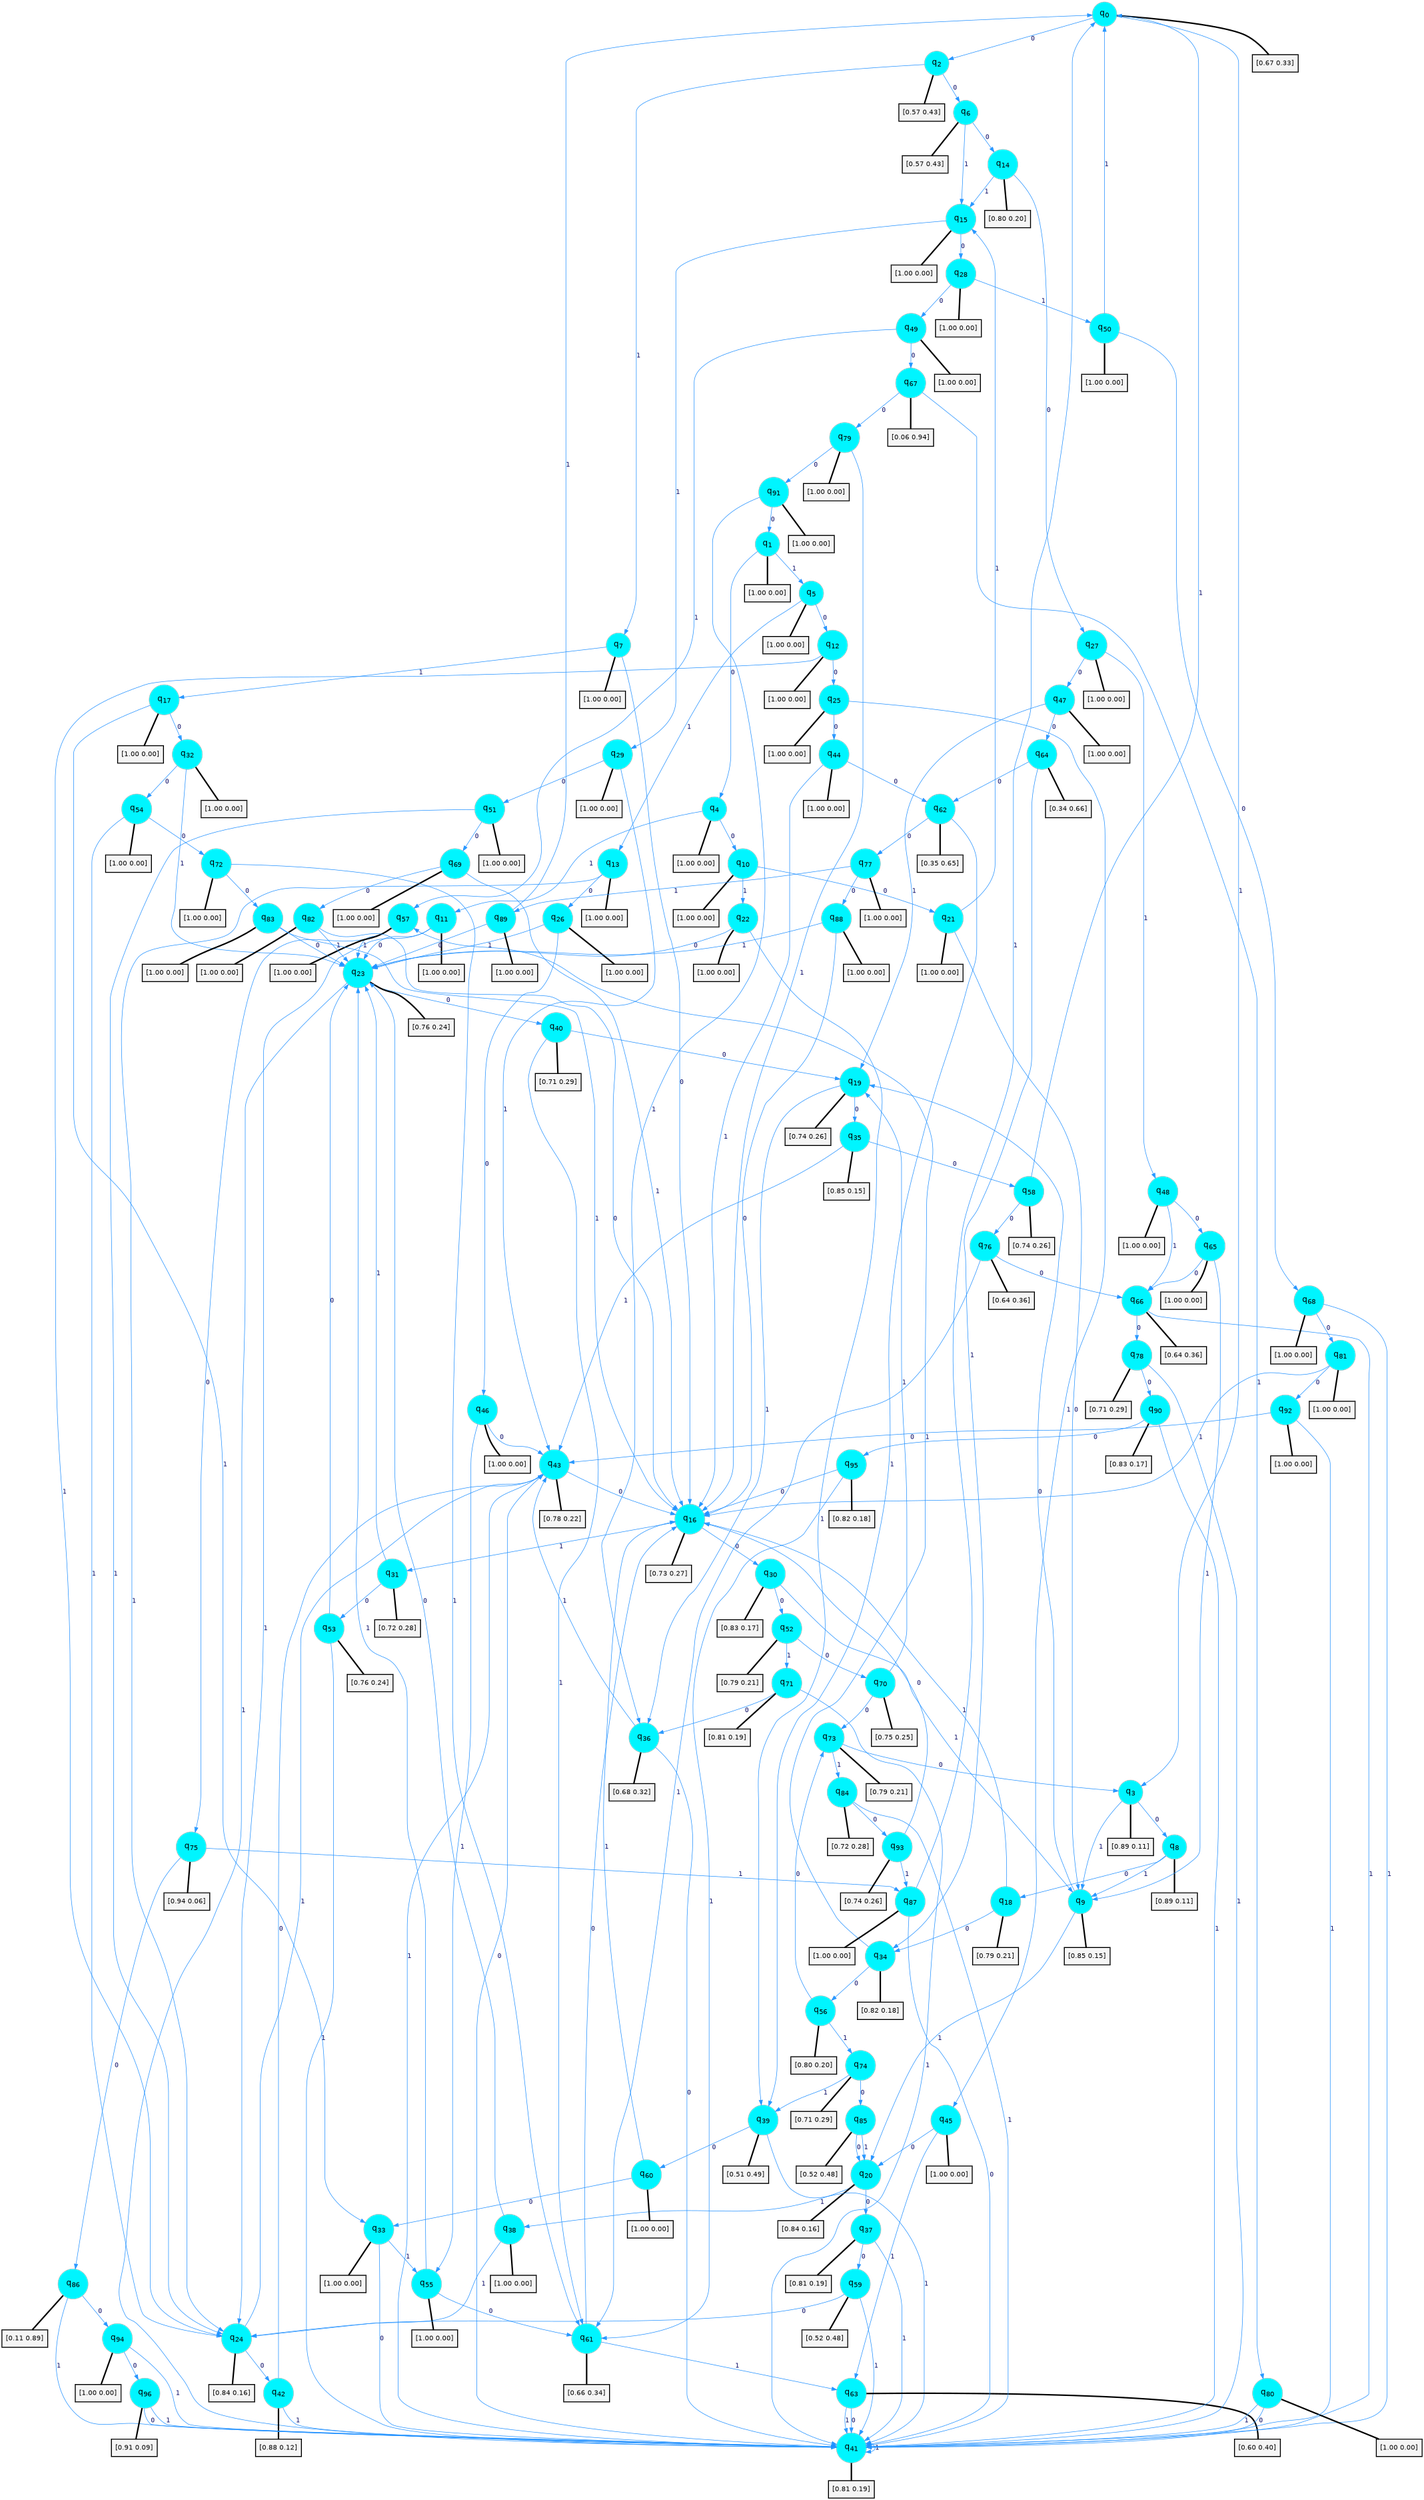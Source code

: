 digraph G {
graph [
bgcolor=transparent, dpi=300, rankdir=TD, size="40,25"];
node [
color=gray, fillcolor=turquoise1, fontcolor=black, fontname=Helvetica, fontsize=16, fontweight=bold, shape=circle, style=filled];
edge [
arrowsize=1, color=dodgerblue1, fontcolor=midnightblue, fontname=courier, fontweight=bold, penwidth=1, style=solid, weight=20];
0[label=<q<SUB>0</SUB>>];
1[label=<q<SUB>1</SUB>>];
2[label=<q<SUB>2</SUB>>];
3[label=<q<SUB>3</SUB>>];
4[label=<q<SUB>4</SUB>>];
5[label=<q<SUB>5</SUB>>];
6[label=<q<SUB>6</SUB>>];
7[label=<q<SUB>7</SUB>>];
8[label=<q<SUB>8</SUB>>];
9[label=<q<SUB>9</SUB>>];
10[label=<q<SUB>10</SUB>>];
11[label=<q<SUB>11</SUB>>];
12[label=<q<SUB>12</SUB>>];
13[label=<q<SUB>13</SUB>>];
14[label=<q<SUB>14</SUB>>];
15[label=<q<SUB>15</SUB>>];
16[label=<q<SUB>16</SUB>>];
17[label=<q<SUB>17</SUB>>];
18[label=<q<SUB>18</SUB>>];
19[label=<q<SUB>19</SUB>>];
20[label=<q<SUB>20</SUB>>];
21[label=<q<SUB>21</SUB>>];
22[label=<q<SUB>22</SUB>>];
23[label=<q<SUB>23</SUB>>];
24[label=<q<SUB>24</SUB>>];
25[label=<q<SUB>25</SUB>>];
26[label=<q<SUB>26</SUB>>];
27[label=<q<SUB>27</SUB>>];
28[label=<q<SUB>28</SUB>>];
29[label=<q<SUB>29</SUB>>];
30[label=<q<SUB>30</SUB>>];
31[label=<q<SUB>31</SUB>>];
32[label=<q<SUB>32</SUB>>];
33[label=<q<SUB>33</SUB>>];
34[label=<q<SUB>34</SUB>>];
35[label=<q<SUB>35</SUB>>];
36[label=<q<SUB>36</SUB>>];
37[label=<q<SUB>37</SUB>>];
38[label=<q<SUB>38</SUB>>];
39[label=<q<SUB>39</SUB>>];
40[label=<q<SUB>40</SUB>>];
41[label=<q<SUB>41</SUB>>];
42[label=<q<SUB>42</SUB>>];
43[label=<q<SUB>43</SUB>>];
44[label=<q<SUB>44</SUB>>];
45[label=<q<SUB>45</SUB>>];
46[label=<q<SUB>46</SUB>>];
47[label=<q<SUB>47</SUB>>];
48[label=<q<SUB>48</SUB>>];
49[label=<q<SUB>49</SUB>>];
50[label=<q<SUB>50</SUB>>];
51[label=<q<SUB>51</SUB>>];
52[label=<q<SUB>52</SUB>>];
53[label=<q<SUB>53</SUB>>];
54[label=<q<SUB>54</SUB>>];
55[label=<q<SUB>55</SUB>>];
56[label=<q<SUB>56</SUB>>];
57[label=<q<SUB>57</SUB>>];
58[label=<q<SUB>58</SUB>>];
59[label=<q<SUB>59</SUB>>];
60[label=<q<SUB>60</SUB>>];
61[label=<q<SUB>61</SUB>>];
62[label=<q<SUB>62</SUB>>];
63[label=<q<SUB>63</SUB>>];
64[label=<q<SUB>64</SUB>>];
65[label=<q<SUB>65</SUB>>];
66[label=<q<SUB>66</SUB>>];
67[label=<q<SUB>67</SUB>>];
68[label=<q<SUB>68</SUB>>];
69[label=<q<SUB>69</SUB>>];
70[label=<q<SUB>70</SUB>>];
71[label=<q<SUB>71</SUB>>];
72[label=<q<SUB>72</SUB>>];
73[label=<q<SUB>73</SUB>>];
74[label=<q<SUB>74</SUB>>];
75[label=<q<SUB>75</SUB>>];
76[label=<q<SUB>76</SUB>>];
77[label=<q<SUB>77</SUB>>];
78[label=<q<SUB>78</SUB>>];
79[label=<q<SUB>79</SUB>>];
80[label=<q<SUB>80</SUB>>];
81[label=<q<SUB>81</SUB>>];
82[label=<q<SUB>82</SUB>>];
83[label=<q<SUB>83</SUB>>];
84[label=<q<SUB>84</SUB>>];
85[label=<q<SUB>85</SUB>>];
86[label=<q<SUB>86</SUB>>];
87[label=<q<SUB>87</SUB>>];
88[label=<q<SUB>88</SUB>>];
89[label=<q<SUB>89</SUB>>];
90[label=<q<SUB>90</SUB>>];
91[label=<q<SUB>91</SUB>>];
92[label=<q<SUB>92</SUB>>];
93[label=<q<SUB>93</SUB>>];
94[label=<q<SUB>94</SUB>>];
95[label=<q<SUB>95</SUB>>];
96[label=<q<SUB>96</SUB>>];
97[label="[0.67 0.33]", shape=box,fontcolor=black, fontname=Helvetica, fontsize=14, penwidth=2, fillcolor=whitesmoke,color=black];
98[label="[1.00 0.00]", shape=box,fontcolor=black, fontname=Helvetica, fontsize=14, penwidth=2, fillcolor=whitesmoke,color=black];
99[label="[0.57 0.43]", shape=box,fontcolor=black, fontname=Helvetica, fontsize=14, penwidth=2, fillcolor=whitesmoke,color=black];
100[label="[0.89 0.11]", shape=box,fontcolor=black, fontname=Helvetica, fontsize=14, penwidth=2, fillcolor=whitesmoke,color=black];
101[label="[1.00 0.00]", shape=box,fontcolor=black, fontname=Helvetica, fontsize=14, penwidth=2, fillcolor=whitesmoke,color=black];
102[label="[1.00 0.00]", shape=box,fontcolor=black, fontname=Helvetica, fontsize=14, penwidth=2, fillcolor=whitesmoke,color=black];
103[label="[0.57 0.43]", shape=box,fontcolor=black, fontname=Helvetica, fontsize=14, penwidth=2, fillcolor=whitesmoke,color=black];
104[label="[1.00 0.00]", shape=box,fontcolor=black, fontname=Helvetica, fontsize=14, penwidth=2, fillcolor=whitesmoke,color=black];
105[label="[0.89 0.11]", shape=box,fontcolor=black, fontname=Helvetica, fontsize=14, penwidth=2, fillcolor=whitesmoke,color=black];
106[label="[0.85 0.15]", shape=box,fontcolor=black, fontname=Helvetica, fontsize=14, penwidth=2, fillcolor=whitesmoke,color=black];
107[label="[1.00 0.00]", shape=box,fontcolor=black, fontname=Helvetica, fontsize=14, penwidth=2, fillcolor=whitesmoke,color=black];
108[label="[1.00 0.00]", shape=box,fontcolor=black, fontname=Helvetica, fontsize=14, penwidth=2, fillcolor=whitesmoke,color=black];
109[label="[1.00 0.00]", shape=box,fontcolor=black, fontname=Helvetica, fontsize=14, penwidth=2, fillcolor=whitesmoke,color=black];
110[label="[1.00 0.00]", shape=box,fontcolor=black, fontname=Helvetica, fontsize=14, penwidth=2, fillcolor=whitesmoke,color=black];
111[label="[0.80 0.20]", shape=box,fontcolor=black, fontname=Helvetica, fontsize=14, penwidth=2, fillcolor=whitesmoke,color=black];
112[label="[1.00 0.00]", shape=box,fontcolor=black, fontname=Helvetica, fontsize=14, penwidth=2, fillcolor=whitesmoke,color=black];
113[label="[0.73 0.27]", shape=box,fontcolor=black, fontname=Helvetica, fontsize=14, penwidth=2, fillcolor=whitesmoke,color=black];
114[label="[1.00 0.00]", shape=box,fontcolor=black, fontname=Helvetica, fontsize=14, penwidth=2, fillcolor=whitesmoke,color=black];
115[label="[0.79 0.21]", shape=box,fontcolor=black, fontname=Helvetica, fontsize=14, penwidth=2, fillcolor=whitesmoke,color=black];
116[label="[0.74 0.26]", shape=box,fontcolor=black, fontname=Helvetica, fontsize=14, penwidth=2, fillcolor=whitesmoke,color=black];
117[label="[0.84 0.16]", shape=box,fontcolor=black, fontname=Helvetica, fontsize=14, penwidth=2, fillcolor=whitesmoke,color=black];
118[label="[1.00 0.00]", shape=box,fontcolor=black, fontname=Helvetica, fontsize=14, penwidth=2, fillcolor=whitesmoke,color=black];
119[label="[1.00 0.00]", shape=box,fontcolor=black, fontname=Helvetica, fontsize=14, penwidth=2, fillcolor=whitesmoke,color=black];
120[label="[0.76 0.24]", shape=box,fontcolor=black, fontname=Helvetica, fontsize=14, penwidth=2, fillcolor=whitesmoke,color=black];
121[label="[0.84 0.16]", shape=box,fontcolor=black, fontname=Helvetica, fontsize=14, penwidth=2, fillcolor=whitesmoke,color=black];
122[label="[1.00 0.00]", shape=box,fontcolor=black, fontname=Helvetica, fontsize=14, penwidth=2, fillcolor=whitesmoke,color=black];
123[label="[1.00 0.00]", shape=box,fontcolor=black, fontname=Helvetica, fontsize=14, penwidth=2, fillcolor=whitesmoke,color=black];
124[label="[1.00 0.00]", shape=box,fontcolor=black, fontname=Helvetica, fontsize=14, penwidth=2, fillcolor=whitesmoke,color=black];
125[label="[1.00 0.00]", shape=box,fontcolor=black, fontname=Helvetica, fontsize=14, penwidth=2, fillcolor=whitesmoke,color=black];
126[label="[1.00 0.00]", shape=box,fontcolor=black, fontname=Helvetica, fontsize=14, penwidth=2, fillcolor=whitesmoke,color=black];
127[label="[0.83 0.17]", shape=box,fontcolor=black, fontname=Helvetica, fontsize=14, penwidth=2, fillcolor=whitesmoke,color=black];
128[label="[0.72 0.28]", shape=box,fontcolor=black, fontname=Helvetica, fontsize=14, penwidth=2, fillcolor=whitesmoke,color=black];
129[label="[1.00 0.00]", shape=box,fontcolor=black, fontname=Helvetica, fontsize=14, penwidth=2, fillcolor=whitesmoke,color=black];
130[label="[1.00 0.00]", shape=box,fontcolor=black, fontname=Helvetica, fontsize=14, penwidth=2, fillcolor=whitesmoke,color=black];
131[label="[0.82 0.18]", shape=box,fontcolor=black, fontname=Helvetica, fontsize=14, penwidth=2, fillcolor=whitesmoke,color=black];
132[label="[0.85 0.15]", shape=box,fontcolor=black, fontname=Helvetica, fontsize=14, penwidth=2, fillcolor=whitesmoke,color=black];
133[label="[0.68 0.32]", shape=box,fontcolor=black, fontname=Helvetica, fontsize=14, penwidth=2, fillcolor=whitesmoke,color=black];
134[label="[0.81 0.19]", shape=box,fontcolor=black, fontname=Helvetica, fontsize=14, penwidth=2, fillcolor=whitesmoke,color=black];
135[label="[1.00 0.00]", shape=box,fontcolor=black, fontname=Helvetica, fontsize=14, penwidth=2, fillcolor=whitesmoke,color=black];
136[label="[0.51 0.49]", shape=box,fontcolor=black, fontname=Helvetica, fontsize=14, penwidth=2, fillcolor=whitesmoke,color=black];
137[label="[0.71 0.29]", shape=box,fontcolor=black, fontname=Helvetica, fontsize=14, penwidth=2, fillcolor=whitesmoke,color=black];
138[label="[0.81 0.19]", shape=box,fontcolor=black, fontname=Helvetica, fontsize=14, penwidth=2, fillcolor=whitesmoke,color=black];
139[label="[0.88 0.12]", shape=box,fontcolor=black, fontname=Helvetica, fontsize=14, penwidth=2, fillcolor=whitesmoke,color=black];
140[label="[0.78 0.22]", shape=box,fontcolor=black, fontname=Helvetica, fontsize=14, penwidth=2, fillcolor=whitesmoke,color=black];
141[label="[1.00 0.00]", shape=box,fontcolor=black, fontname=Helvetica, fontsize=14, penwidth=2, fillcolor=whitesmoke,color=black];
142[label="[1.00 0.00]", shape=box,fontcolor=black, fontname=Helvetica, fontsize=14, penwidth=2, fillcolor=whitesmoke,color=black];
143[label="[1.00 0.00]", shape=box,fontcolor=black, fontname=Helvetica, fontsize=14, penwidth=2, fillcolor=whitesmoke,color=black];
144[label="[1.00 0.00]", shape=box,fontcolor=black, fontname=Helvetica, fontsize=14, penwidth=2, fillcolor=whitesmoke,color=black];
145[label="[1.00 0.00]", shape=box,fontcolor=black, fontname=Helvetica, fontsize=14, penwidth=2, fillcolor=whitesmoke,color=black];
146[label="[1.00 0.00]", shape=box,fontcolor=black, fontname=Helvetica, fontsize=14, penwidth=2, fillcolor=whitesmoke,color=black];
147[label="[1.00 0.00]", shape=box,fontcolor=black, fontname=Helvetica, fontsize=14, penwidth=2, fillcolor=whitesmoke,color=black];
148[label="[1.00 0.00]", shape=box,fontcolor=black, fontname=Helvetica, fontsize=14, penwidth=2, fillcolor=whitesmoke,color=black];
149[label="[0.79 0.21]", shape=box,fontcolor=black, fontname=Helvetica, fontsize=14, penwidth=2, fillcolor=whitesmoke,color=black];
150[label="[0.76 0.24]", shape=box,fontcolor=black, fontname=Helvetica, fontsize=14, penwidth=2, fillcolor=whitesmoke,color=black];
151[label="[1.00 0.00]", shape=box,fontcolor=black, fontname=Helvetica, fontsize=14, penwidth=2, fillcolor=whitesmoke,color=black];
152[label="[1.00 0.00]", shape=box,fontcolor=black, fontname=Helvetica, fontsize=14, penwidth=2, fillcolor=whitesmoke,color=black];
153[label="[0.80 0.20]", shape=box,fontcolor=black, fontname=Helvetica, fontsize=14, penwidth=2, fillcolor=whitesmoke,color=black];
154[label="[1.00 0.00]", shape=box,fontcolor=black, fontname=Helvetica, fontsize=14, penwidth=2, fillcolor=whitesmoke,color=black];
155[label="[0.74 0.26]", shape=box,fontcolor=black, fontname=Helvetica, fontsize=14, penwidth=2, fillcolor=whitesmoke,color=black];
156[label="[0.52 0.48]", shape=box,fontcolor=black, fontname=Helvetica, fontsize=14, penwidth=2, fillcolor=whitesmoke,color=black];
157[label="[1.00 0.00]", shape=box,fontcolor=black, fontname=Helvetica, fontsize=14, penwidth=2, fillcolor=whitesmoke,color=black];
158[label="[0.66 0.34]", shape=box,fontcolor=black, fontname=Helvetica, fontsize=14, penwidth=2, fillcolor=whitesmoke,color=black];
159[label="[0.35 0.65]", shape=box,fontcolor=black, fontname=Helvetica, fontsize=14, penwidth=2, fillcolor=whitesmoke,color=black];
160[label="[0.60 0.40]", shape=box,fontcolor=black, fontname=Helvetica, fontsize=14, penwidth=2, fillcolor=whitesmoke,color=black];
161[label="[0.34 0.66]", shape=box,fontcolor=black, fontname=Helvetica, fontsize=14, penwidth=2, fillcolor=whitesmoke,color=black];
162[label="[1.00 0.00]", shape=box,fontcolor=black, fontname=Helvetica, fontsize=14, penwidth=2, fillcolor=whitesmoke,color=black];
163[label="[0.64 0.36]", shape=box,fontcolor=black, fontname=Helvetica, fontsize=14, penwidth=2, fillcolor=whitesmoke,color=black];
164[label="[0.06 0.94]", shape=box,fontcolor=black, fontname=Helvetica, fontsize=14, penwidth=2, fillcolor=whitesmoke,color=black];
165[label="[1.00 0.00]", shape=box,fontcolor=black, fontname=Helvetica, fontsize=14, penwidth=2, fillcolor=whitesmoke,color=black];
166[label="[1.00 0.00]", shape=box,fontcolor=black, fontname=Helvetica, fontsize=14, penwidth=2, fillcolor=whitesmoke,color=black];
167[label="[0.75 0.25]", shape=box,fontcolor=black, fontname=Helvetica, fontsize=14, penwidth=2, fillcolor=whitesmoke,color=black];
168[label="[0.81 0.19]", shape=box,fontcolor=black, fontname=Helvetica, fontsize=14, penwidth=2, fillcolor=whitesmoke,color=black];
169[label="[1.00 0.00]", shape=box,fontcolor=black, fontname=Helvetica, fontsize=14, penwidth=2, fillcolor=whitesmoke,color=black];
170[label="[0.79 0.21]", shape=box,fontcolor=black, fontname=Helvetica, fontsize=14, penwidth=2, fillcolor=whitesmoke,color=black];
171[label="[0.71 0.29]", shape=box,fontcolor=black, fontname=Helvetica, fontsize=14, penwidth=2, fillcolor=whitesmoke,color=black];
172[label="[0.94 0.06]", shape=box,fontcolor=black, fontname=Helvetica, fontsize=14, penwidth=2, fillcolor=whitesmoke,color=black];
173[label="[0.64 0.36]", shape=box,fontcolor=black, fontname=Helvetica, fontsize=14, penwidth=2, fillcolor=whitesmoke,color=black];
174[label="[1.00 0.00]", shape=box,fontcolor=black, fontname=Helvetica, fontsize=14, penwidth=2, fillcolor=whitesmoke,color=black];
175[label="[0.71 0.29]", shape=box,fontcolor=black, fontname=Helvetica, fontsize=14, penwidth=2, fillcolor=whitesmoke,color=black];
176[label="[1.00 0.00]", shape=box,fontcolor=black, fontname=Helvetica, fontsize=14, penwidth=2, fillcolor=whitesmoke,color=black];
177[label="[1.00 0.00]", shape=box,fontcolor=black, fontname=Helvetica, fontsize=14, penwidth=2, fillcolor=whitesmoke,color=black];
178[label="[1.00 0.00]", shape=box,fontcolor=black, fontname=Helvetica, fontsize=14, penwidth=2, fillcolor=whitesmoke,color=black];
179[label="[1.00 0.00]", shape=box,fontcolor=black, fontname=Helvetica, fontsize=14, penwidth=2, fillcolor=whitesmoke,color=black];
180[label="[1.00 0.00]", shape=box,fontcolor=black, fontname=Helvetica, fontsize=14, penwidth=2, fillcolor=whitesmoke,color=black];
181[label="[0.72 0.28]", shape=box,fontcolor=black, fontname=Helvetica, fontsize=14, penwidth=2, fillcolor=whitesmoke,color=black];
182[label="[0.52 0.48]", shape=box,fontcolor=black, fontname=Helvetica, fontsize=14, penwidth=2, fillcolor=whitesmoke,color=black];
183[label="[0.11 0.89]", shape=box,fontcolor=black, fontname=Helvetica, fontsize=14, penwidth=2, fillcolor=whitesmoke,color=black];
184[label="[1.00 0.00]", shape=box,fontcolor=black, fontname=Helvetica, fontsize=14, penwidth=2, fillcolor=whitesmoke,color=black];
185[label="[1.00 0.00]", shape=box,fontcolor=black, fontname=Helvetica, fontsize=14, penwidth=2, fillcolor=whitesmoke,color=black];
186[label="[1.00 0.00]", shape=box,fontcolor=black, fontname=Helvetica, fontsize=14, penwidth=2, fillcolor=whitesmoke,color=black];
187[label="[0.83 0.17]", shape=box,fontcolor=black, fontname=Helvetica, fontsize=14, penwidth=2, fillcolor=whitesmoke,color=black];
188[label="[1.00 0.00]", shape=box,fontcolor=black, fontname=Helvetica, fontsize=14, penwidth=2, fillcolor=whitesmoke,color=black];
189[label="[1.00 0.00]", shape=box,fontcolor=black, fontname=Helvetica, fontsize=14, penwidth=2, fillcolor=whitesmoke,color=black];
190[label="[0.74 0.26]", shape=box,fontcolor=black, fontname=Helvetica, fontsize=14, penwidth=2, fillcolor=whitesmoke,color=black];
191[label="[1.00 0.00]", shape=box,fontcolor=black, fontname=Helvetica, fontsize=14, penwidth=2, fillcolor=whitesmoke,color=black];
192[label="[0.82 0.18]", shape=box,fontcolor=black, fontname=Helvetica, fontsize=14, penwidth=2, fillcolor=whitesmoke,color=black];
193[label="[0.91 0.09]", shape=box,fontcolor=black, fontname=Helvetica, fontsize=14, penwidth=2, fillcolor=whitesmoke,color=black];
0->2 [label=0];
0->3 [label=1];
0->97 [arrowhead=none, penwidth=3,color=black];
1->4 [label=0];
1->5 [label=1];
1->98 [arrowhead=none, penwidth=3,color=black];
2->6 [label=0];
2->7 [label=1];
2->99 [arrowhead=none, penwidth=3,color=black];
3->8 [label=0];
3->9 [label=1];
3->100 [arrowhead=none, penwidth=3,color=black];
4->10 [label=0];
4->11 [label=1];
4->101 [arrowhead=none, penwidth=3,color=black];
5->12 [label=0];
5->13 [label=1];
5->102 [arrowhead=none, penwidth=3,color=black];
6->14 [label=0];
6->15 [label=1];
6->103 [arrowhead=none, penwidth=3,color=black];
7->16 [label=0];
7->17 [label=1];
7->104 [arrowhead=none, penwidth=3,color=black];
8->18 [label=0];
8->9 [label=1];
8->105 [arrowhead=none, penwidth=3,color=black];
9->19 [label=0];
9->20 [label=1];
9->106 [arrowhead=none, penwidth=3,color=black];
10->21 [label=0];
10->22 [label=1];
10->107 [arrowhead=none, penwidth=3,color=black];
11->23 [label=0];
11->24 [label=1];
11->108 [arrowhead=none, penwidth=3,color=black];
12->25 [label=0];
12->24 [label=1];
12->109 [arrowhead=none, penwidth=3,color=black];
13->26 [label=0];
13->24 [label=1];
13->110 [arrowhead=none, penwidth=3,color=black];
14->27 [label=0];
14->15 [label=1];
14->111 [arrowhead=none, penwidth=3,color=black];
15->28 [label=0];
15->29 [label=1];
15->112 [arrowhead=none, penwidth=3,color=black];
16->30 [label=0];
16->31 [label=1];
16->113 [arrowhead=none, penwidth=3,color=black];
17->32 [label=0];
17->33 [label=1];
17->114 [arrowhead=none, penwidth=3,color=black];
18->34 [label=0];
18->16 [label=1];
18->115 [arrowhead=none, penwidth=3,color=black];
19->35 [label=0];
19->36 [label=1];
19->116 [arrowhead=none, penwidth=3,color=black];
20->37 [label=0];
20->38 [label=1];
20->117 [arrowhead=none, penwidth=3,color=black];
21->9 [label=0];
21->15 [label=1];
21->118 [arrowhead=none, penwidth=3,color=black];
22->23 [label=0];
22->39 [label=1];
22->119 [arrowhead=none, penwidth=3,color=black];
23->40 [label=0];
23->41 [label=1];
23->120 [arrowhead=none, penwidth=3,color=black];
24->42 [label=0];
24->43 [label=1];
24->121 [arrowhead=none, penwidth=3,color=black];
25->44 [label=0];
25->45 [label=1];
25->122 [arrowhead=none, penwidth=3,color=black];
26->46 [label=0];
26->23 [label=1];
26->123 [arrowhead=none, penwidth=3,color=black];
27->47 [label=0];
27->48 [label=1];
27->124 [arrowhead=none, penwidth=3,color=black];
28->49 [label=0];
28->50 [label=1];
28->125 [arrowhead=none, penwidth=3,color=black];
29->51 [label=0];
29->43 [label=1];
29->126 [arrowhead=none, penwidth=3,color=black];
30->52 [label=0];
30->9 [label=1];
30->127 [arrowhead=none, penwidth=3,color=black];
31->53 [label=0];
31->23 [label=1];
31->128 [arrowhead=none, penwidth=3,color=black];
32->54 [label=0];
32->23 [label=1];
32->129 [arrowhead=none, penwidth=3,color=black];
33->41 [label=0];
33->55 [label=1];
33->130 [arrowhead=none, penwidth=3,color=black];
34->56 [label=0];
34->57 [label=1];
34->131 [arrowhead=none, penwidth=3,color=black];
35->58 [label=0];
35->43 [label=1];
35->132 [arrowhead=none, penwidth=3,color=black];
36->41 [label=0];
36->43 [label=1];
36->133 [arrowhead=none, penwidth=3,color=black];
37->59 [label=0];
37->41 [label=1];
37->134 [arrowhead=none, penwidth=3,color=black];
38->23 [label=0];
38->24 [label=1];
38->135 [arrowhead=none, penwidth=3,color=black];
39->60 [label=0];
39->41 [label=1];
39->136 [arrowhead=none, penwidth=3,color=black];
40->19 [label=0];
40->61 [label=1];
40->137 [arrowhead=none, penwidth=3,color=black];
41->43 [label=0];
41->41 [label=1];
41->138 [arrowhead=none, penwidth=3,color=black];
42->43 [label=0];
42->41 [label=1];
42->139 [arrowhead=none, penwidth=3,color=black];
43->16 [label=0];
43->41 [label=1];
43->140 [arrowhead=none, penwidth=3,color=black];
44->62 [label=0];
44->16 [label=1];
44->141 [arrowhead=none, penwidth=3,color=black];
45->20 [label=0];
45->63 [label=1];
45->142 [arrowhead=none, penwidth=3,color=black];
46->43 [label=0];
46->55 [label=1];
46->143 [arrowhead=none, penwidth=3,color=black];
47->64 [label=0];
47->19 [label=1];
47->144 [arrowhead=none, penwidth=3,color=black];
48->65 [label=0];
48->66 [label=1];
48->145 [arrowhead=none, penwidth=3,color=black];
49->67 [label=0];
49->57 [label=1];
49->146 [arrowhead=none, penwidth=3,color=black];
50->68 [label=0];
50->0 [label=1];
50->147 [arrowhead=none, penwidth=3,color=black];
51->69 [label=0];
51->24 [label=1];
51->148 [arrowhead=none, penwidth=3,color=black];
52->70 [label=0];
52->71 [label=1];
52->149 [arrowhead=none, penwidth=3,color=black];
53->23 [label=0];
53->41 [label=1];
53->150 [arrowhead=none, penwidth=3,color=black];
54->72 [label=0];
54->24 [label=1];
54->151 [arrowhead=none, penwidth=3,color=black];
55->61 [label=0];
55->23 [label=1];
55->152 [arrowhead=none, penwidth=3,color=black];
56->73 [label=0];
56->74 [label=1];
56->153 [arrowhead=none, penwidth=3,color=black];
57->75 [label=0];
57->23 [label=1];
57->154 [arrowhead=none, penwidth=3,color=black];
58->76 [label=0];
58->0 [label=1];
58->155 [arrowhead=none, penwidth=3,color=black];
59->24 [label=0];
59->41 [label=1];
59->156 [arrowhead=none, penwidth=3,color=black];
60->33 [label=0];
60->16 [label=1];
60->157 [arrowhead=none, penwidth=3,color=black];
61->16 [label=0];
61->63 [label=1];
61->158 [arrowhead=none, penwidth=3,color=black];
62->77 [label=0];
62->39 [label=1];
62->159 [arrowhead=none, penwidth=3,color=black];
63->41 [label=0];
63->41 [label=1];
63->160 [arrowhead=none, penwidth=3,color=black];
64->62 [label=0];
64->34 [label=1];
64->161 [arrowhead=none, penwidth=3,color=black];
65->66 [label=0];
65->9 [label=1];
65->162 [arrowhead=none, penwidth=3,color=black];
66->78 [label=0];
66->41 [label=1];
66->163 [arrowhead=none, penwidth=3,color=black];
67->79 [label=0];
67->80 [label=1];
67->164 [arrowhead=none, penwidth=3,color=black];
68->81 [label=0];
68->41 [label=1];
68->165 [arrowhead=none, penwidth=3,color=black];
69->82 [label=0];
69->16 [label=1];
69->166 [arrowhead=none, penwidth=3,color=black];
70->73 [label=0];
70->19 [label=1];
70->167 [arrowhead=none, penwidth=3,color=black];
71->36 [label=0];
71->41 [label=1];
71->168 [arrowhead=none, penwidth=3,color=black];
72->83 [label=0];
72->61 [label=1];
72->169 [arrowhead=none, penwidth=3,color=black];
73->3 [label=0];
73->84 [label=1];
73->170 [arrowhead=none, penwidth=3,color=black];
74->85 [label=0];
74->39 [label=1];
74->171 [arrowhead=none, penwidth=3,color=black];
75->86 [label=0];
75->87 [label=1];
75->172 [arrowhead=none, penwidth=3,color=black];
76->66 [label=0];
76->61 [label=1];
76->173 [arrowhead=none, penwidth=3,color=black];
77->88 [label=0];
77->89 [label=1];
77->174 [arrowhead=none, penwidth=3,color=black];
78->90 [label=0];
78->41 [label=1];
78->175 [arrowhead=none, penwidth=3,color=black];
79->91 [label=0];
79->16 [label=1];
79->176 [arrowhead=none, penwidth=3,color=black];
80->41 [label=0];
80->41 [label=1];
80->177 [arrowhead=none, penwidth=3,color=black];
81->92 [label=0];
81->16 [label=1];
81->178 [arrowhead=none, penwidth=3,color=black];
82->16 [label=0];
82->23 [label=1];
82->179 [arrowhead=none, penwidth=3,color=black];
83->23 [label=0];
83->16 [label=1];
83->180 [arrowhead=none, penwidth=3,color=black];
84->93 [label=0];
84->41 [label=1];
84->181 [arrowhead=none, penwidth=3,color=black];
85->20 [label=0];
85->20 [label=1];
85->182 [arrowhead=none, penwidth=3,color=black];
86->94 [label=0];
86->41 [label=1];
86->183 [arrowhead=none, penwidth=3,color=black];
87->41 [label=0];
87->0 [label=1];
87->184 [arrowhead=none, penwidth=3,color=black];
88->16 [label=0];
88->23 [label=1];
88->185 [arrowhead=none, penwidth=3,color=black];
89->23 [label=0];
89->0 [label=1];
89->186 [arrowhead=none, penwidth=3,color=black];
90->95 [label=0];
90->41 [label=1];
90->187 [arrowhead=none, penwidth=3,color=black];
91->1 [label=0];
91->36 [label=1];
91->188 [arrowhead=none, penwidth=3,color=black];
92->43 [label=0];
92->41 [label=1];
92->189 [arrowhead=none, penwidth=3,color=black];
93->16 [label=0];
93->87 [label=1];
93->190 [arrowhead=none, penwidth=3,color=black];
94->96 [label=0];
94->41 [label=1];
94->191 [arrowhead=none, penwidth=3,color=black];
95->16 [label=0];
95->61 [label=1];
95->192 [arrowhead=none, penwidth=3,color=black];
96->41 [label=0];
96->41 [label=1];
96->193 [arrowhead=none, penwidth=3,color=black];
}
